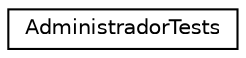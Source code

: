 digraph "Graphical Class Hierarchy"
{
 // INTERACTIVE_SVG=YES
 // LATEX_PDF_SIZE
  edge [fontname="Helvetica",fontsize="10",labelfontname="Helvetica",labelfontsize="10"];
  node [fontname="Helvetica",fontsize="10",shape=record];
  rankdir="LR";
  Node0 [label="AdministradorTests",height=0.2,width=0.4,color="black", fillcolor="white", style="filled",URL="$classAdministradorTests.html",tooltip="Tests de la clase Administrador"];
}
